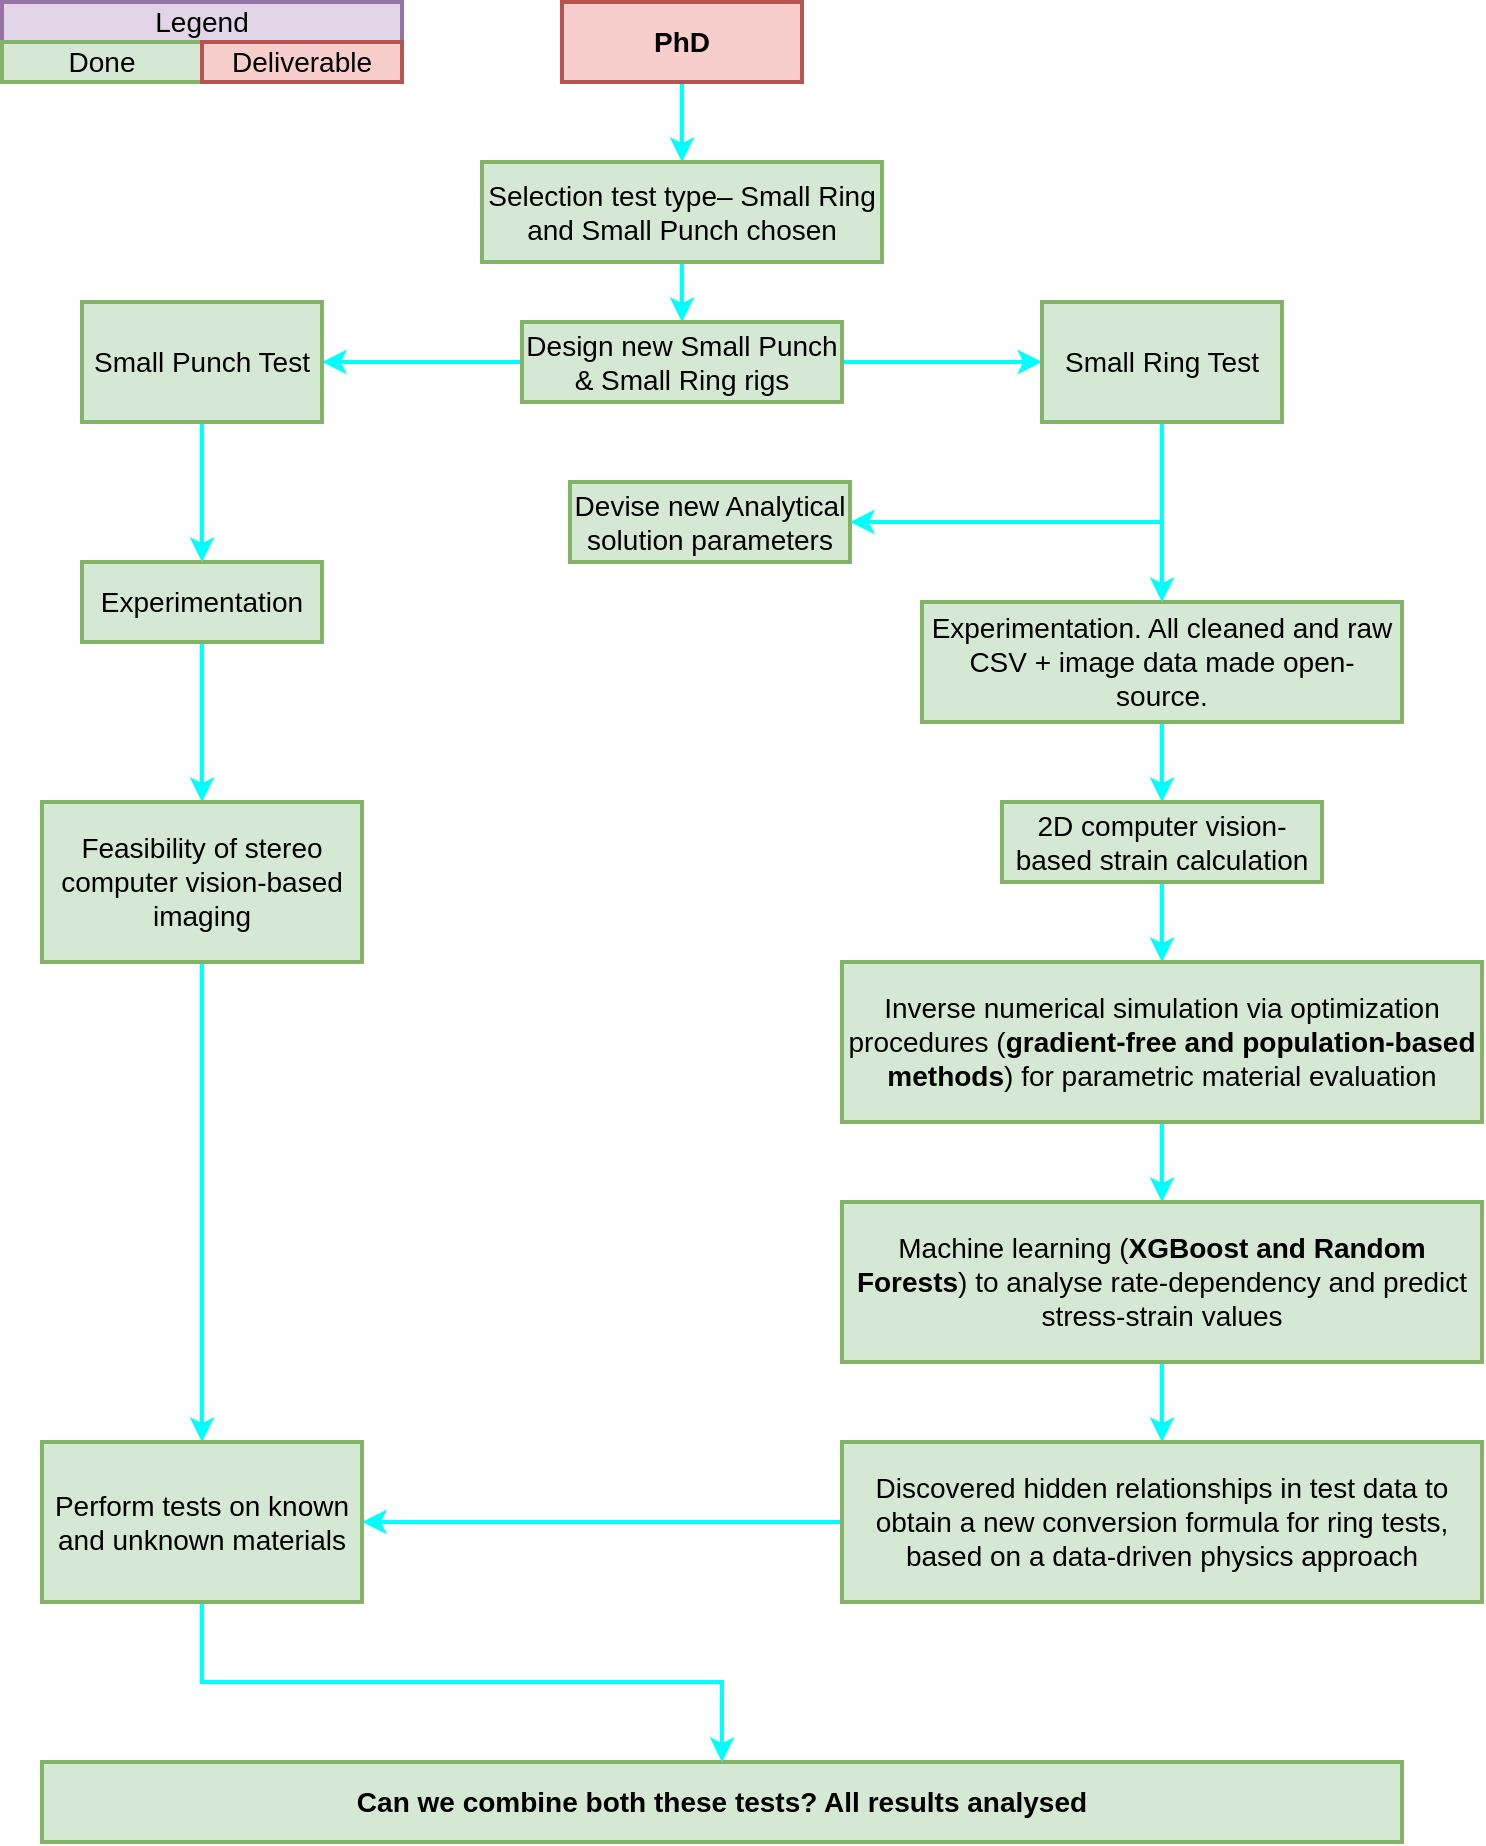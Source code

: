 <mxfile version="21.1.1" type="device">
  <diagram id="jcZP6RwkuZt7pyfUZEXf" name="Page-1">
    <mxGraphModel dx="1362" dy="822" grid="1" gridSize="10" guides="1" tooltips="1" connect="1" arrows="1" fold="1" page="1" pageScale="1" pageWidth="827" pageHeight="1169" math="0" shadow="0">
      <root>
        <mxCell id="0" />
        <mxCell id="1" parent="0" />
        <mxCell id="Zoo3l0SFgkOkhClSdUuT-35" value="" style="edgeStyle=orthogonalEdgeStyle;rounded=0;orthogonalLoop=1;jettySize=auto;html=1;strokeColor=#00FFFF;strokeWidth=2;fontSize=14;" parent="1" source="Zoo3l0SFgkOkhClSdUuT-1" target="Zoo3l0SFgkOkhClSdUuT-2" edge="1">
          <mxGeometry relative="1" as="geometry" />
        </mxCell>
        <mxCell id="Zoo3l0SFgkOkhClSdUuT-1" value="PhD" style="rounded=0;whiteSpace=wrap;html=1;fillColor=#f8cecc;strokeColor=#b85450;strokeWidth=2;fontSize=14;fontStyle=1" parent="1" vertex="1">
          <mxGeometry x="340" y="40" width="120" height="40" as="geometry" />
        </mxCell>
        <mxCell id="1Azex70Hqo9EGGP9AY3P-3" value="" style="edgeStyle=orthogonalEdgeStyle;rounded=0;orthogonalLoop=1;jettySize=auto;html=1;strokeColor=#00FFFF;strokeWidth=2;fontSize=14;" parent="1" source="Zoo3l0SFgkOkhClSdUuT-2" target="Zoo3l0SFgkOkhClSdUuT-16" edge="1">
          <mxGeometry relative="1" as="geometry" />
        </mxCell>
        <mxCell id="Zoo3l0SFgkOkhClSdUuT-2" value="Selection test type– Small Ring and Small Punch chosen" style="rounded=0;whiteSpace=wrap;html=1;fillColor=#d5e8d4;strokeColor=#82b366;strokeWidth=2;fontSize=14;" parent="1" vertex="1">
          <mxGeometry x="300" y="120" width="200" height="50" as="geometry" />
        </mxCell>
        <mxCell id="Zoo3l0SFgkOkhClSdUuT-27" value="" style="edgeStyle=orthogonalEdgeStyle;rounded=0;orthogonalLoop=1;jettySize=auto;html=1;strokeColor=#00FFFF;strokeWidth=2;fontSize=14;" parent="1" source="Zoo3l0SFgkOkhClSdUuT-4" target="Zoo3l0SFgkOkhClSdUuT-10" edge="1">
          <mxGeometry relative="1" as="geometry" />
        </mxCell>
        <mxCell id="Zoo3l0SFgkOkhClSdUuT-4" value="Experimentation" style="rounded=0;whiteSpace=wrap;html=1;fillColor=#d5e8d4;strokeColor=#82b366;strokeWidth=2;fontSize=14;" parent="1" vertex="1">
          <mxGeometry x="100" y="320" width="120" height="40" as="geometry" />
        </mxCell>
        <mxCell id="Zoo3l0SFgkOkhClSdUuT-6" value="Devise new Analytical solution parameters" style="rounded=0;whiteSpace=wrap;html=1;fillColor=#d5e8d4;strokeColor=#82b366;strokeWidth=2;fontSize=14;" parent="1" vertex="1">
          <mxGeometry x="344" y="280" width="140" height="40" as="geometry" />
        </mxCell>
        <mxCell id="1Azex70Hqo9EGGP9AY3P-21" style="edgeStyle=orthogonalEdgeStyle;rounded=0;orthogonalLoop=1;jettySize=auto;html=1;strokeColor=#00FFFF;strokeWidth=2;fontSize=14;" parent="1" source="Zoo3l0SFgkOkhClSdUuT-7" target="Zoo3l0SFgkOkhClSdUuT-17" edge="1">
          <mxGeometry relative="1" as="geometry" />
        </mxCell>
        <mxCell id="Zoo3l0SFgkOkhClSdUuT-7" value="Experimentation. All cleaned and raw CSV + image data made open-source." style="rounded=0;whiteSpace=wrap;html=1;fillColor=#d5e8d4;strokeColor=#82b366;strokeWidth=2;fontSize=14;" parent="1" vertex="1">
          <mxGeometry x="520" y="340" width="240" height="60" as="geometry" />
        </mxCell>
        <mxCell id="Zoo3l0SFgkOkhClSdUuT-26" value="" style="edgeStyle=orthogonalEdgeStyle;rounded=0;orthogonalLoop=1;jettySize=auto;html=1;strokeColor=#00FFFF;entryX=0.5;entryY=0;entryDx=0;entryDy=0;strokeWidth=2;fontSize=14;" parent="1" source="Zoo3l0SFgkOkhClSdUuT-10" target="ieAb9yYBDIs8tBCekaEm-5" edge="1">
          <mxGeometry relative="1" as="geometry">
            <mxPoint x="160" y="520" as="targetPoint" />
          </mxGeometry>
        </mxCell>
        <mxCell id="Zoo3l0SFgkOkhClSdUuT-10" value="Feasibility of stereo computer vision-based imaging" style="rounded=0;whiteSpace=wrap;html=1;fillColor=#d5e8d4;strokeColor=#82b366;strokeWidth=2;fontSize=14;" parent="1" vertex="1">
          <mxGeometry x="80" y="440" width="160" height="80" as="geometry" />
        </mxCell>
        <mxCell id="1Azex70Hqo9EGGP9AY3P-7" value="" style="edgeStyle=orthogonalEdgeStyle;rounded=0;orthogonalLoop=1;jettySize=auto;html=1;strokeColor=#00FFFF;strokeWidth=2;fontSize=14;" parent="1" source="Zoo3l0SFgkOkhClSdUuT-16" target="1Azex70Hqo9EGGP9AY3P-6" edge="1">
          <mxGeometry relative="1" as="geometry" />
        </mxCell>
        <mxCell id="1Azex70Hqo9EGGP9AY3P-9" value="" style="edgeStyle=orthogonalEdgeStyle;rounded=0;orthogonalLoop=1;jettySize=auto;html=1;strokeColor=#00FFFF;strokeWidth=2;fontSize=14;" parent="1" source="Zoo3l0SFgkOkhClSdUuT-16" target="1Azex70Hqo9EGGP9AY3P-8" edge="1">
          <mxGeometry relative="1" as="geometry" />
        </mxCell>
        <mxCell id="Zoo3l0SFgkOkhClSdUuT-16" value="Design new Small Punch &amp;amp; Small Ring rigs" style="rounded=0;whiteSpace=wrap;html=1;fillColor=#d5e8d4;strokeColor=#82b366;strokeWidth=2;fontSize=14;" parent="1" vertex="1">
          <mxGeometry x="320" y="200" width="160" height="40" as="geometry" />
        </mxCell>
        <mxCell id="1Azex70Hqo9EGGP9AY3P-15" style="edgeStyle=orthogonalEdgeStyle;rounded=0;orthogonalLoop=1;jettySize=auto;html=1;entryX=0.5;entryY=0;entryDx=0;entryDy=0;strokeColor=#00FFFF;exitX=0.5;exitY=1;exitDx=0;exitDy=0;strokeWidth=2;fontSize=14;" parent="1" source="ieAb9yYBDIs8tBCekaEm-2" target="ieAb9yYBDIs8tBCekaEm-4" edge="1">
          <mxGeometry relative="1" as="geometry">
            <mxPoint x="349" y="620" as="targetPoint" />
          </mxGeometry>
        </mxCell>
        <mxCell id="ieAb9yYBDIs8tBCekaEm-1" value="" style="edgeStyle=orthogonalEdgeStyle;rounded=0;orthogonalLoop=1;jettySize=auto;html=1;strokeColor=#00FFFF;strokeWidth=2;fontSize=14;" edge="1" parent="1" source="Zoo3l0SFgkOkhClSdUuT-17" target="Zoo3l0SFgkOkhClSdUuT-18">
          <mxGeometry relative="1" as="geometry" />
        </mxCell>
        <mxCell id="Zoo3l0SFgkOkhClSdUuT-17" value="2D computer vision-based strain calculation" style="rounded=0;whiteSpace=wrap;html=1;fillColor=#d5e8d4;strokeColor=#82b366;strokeWidth=2;fontSize=14;" parent="1" vertex="1">
          <mxGeometry x="560" y="440" width="160" height="40" as="geometry" />
        </mxCell>
        <mxCell id="Zoo3l0SFgkOkhClSdUuT-31" value="" style="edgeStyle=orthogonalEdgeStyle;rounded=0;orthogonalLoop=1;jettySize=auto;html=1;strokeColor=#00FFFF;entryX=0.5;entryY=0;entryDx=0;entryDy=0;strokeWidth=2;fontSize=14;" parent="1" source="Zoo3l0SFgkOkhClSdUuT-18" target="ieAb9yYBDIs8tBCekaEm-2" edge="1">
          <mxGeometry relative="1" as="geometry">
            <mxPoint x="660" y="630" as="targetPoint" />
            <Array as="points" />
          </mxGeometry>
        </mxCell>
        <mxCell id="Zoo3l0SFgkOkhClSdUuT-18" value="Inverse numerical simulation via optimization procedures (&lt;b style=&quot;font-size: 14px;&quot;&gt;gradient-free and population-based methods&lt;/b&gt;) for parametric material evaluation" style="rounded=0;whiteSpace=wrap;html=1;fillColor=#d5e8d4;strokeColor=#82b366;strokeWidth=2;fontSize=14;" parent="1" vertex="1">
          <mxGeometry x="480" y="520" width="320" height="80" as="geometry" />
        </mxCell>
        <mxCell id="Zoo3l0SFgkOkhClSdUuT-38" value="&lt;b style=&quot;font-size: 14px;&quot;&gt;Can we combine both these tests? All results analysed&lt;/b&gt;" style="rounded=0;whiteSpace=wrap;html=1;fillColor=#d5e8d4;strokeColor=#82b366;strokeWidth=2;fontSize=14;" parent="1" vertex="1">
          <mxGeometry x="80" y="920" width="680" height="40" as="geometry" />
        </mxCell>
        <mxCell id="Zoo3l0SFgkOkhClSdUuT-41" value="Legend" style="rounded=0;whiteSpace=wrap;html=1;fillColor=#e1d5e7;strokeColor=#9673a6;strokeWidth=2;fontSize=14;" parent="1" vertex="1">
          <mxGeometry x="60" y="40" width="200" height="20" as="geometry" />
        </mxCell>
        <mxCell id="Zoo3l0SFgkOkhClSdUuT-42" value="Done" style="rounded=0;whiteSpace=wrap;html=1;fillColor=#d5e8d4;strokeColor=#82b366;strokeWidth=2;fontSize=14;" parent="1" vertex="1">
          <mxGeometry x="60" y="60" width="100" height="20" as="geometry" />
        </mxCell>
        <mxCell id="Zoo3l0SFgkOkhClSdUuT-45" value="Deliverable" style="rounded=0;whiteSpace=wrap;html=1;fillColor=#f8cecc;strokeColor=#b85450;strokeWidth=2;fontSize=14;" parent="1" vertex="1">
          <mxGeometry x="160" y="60" width="100" height="20" as="geometry" />
        </mxCell>
        <mxCell id="1Azex70Hqo9EGGP9AY3P-23" style="edgeStyle=orthogonalEdgeStyle;rounded=0;orthogonalLoop=1;jettySize=auto;html=1;strokeColor=#00FFFF;strokeWidth=2;fontSize=14;" parent="1" source="1Azex70Hqo9EGGP9AY3P-6" target="Zoo3l0SFgkOkhClSdUuT-4" edge="1">
          <mxGeometry relative="1" as="geometry" />
        </mxCell>
        <mxCell id="1Azex70Hqo9EGGP9AY3P-6" value="Small Punch Test" style="whiteSpace=wrap;html=1;fillColor=#d5e8d4;strokeColor=#82b366;rounded=0;strokeWidth=2;fontSize=14;" parent="1" vertex="1">
          <mxGeometry x="100" y="190" width="120" height="60" as="geometry" />
        </mxCell>
        <mxCell id="1Azex70Hqo9EGGP9AY3P-10" style="edgeStyle=orthogonalEdgeStyle;rounded=0;orthogonalLoop=1;jettySize=auto;html=1;entryX=1;entryY=0.5;entryDx=0;entryDy=0;strokeColor=#00FFFF;strokeWidth=2;fontSize=14;" parent="1" source="1Azex70Hqo9EGGP9AY3P-8" target="Zoo3l0SFgkOkhClSdUuT-6" edge="1">
          <mxGeometry relative="1" as="geometry">
            <Array as="points">
              <mxPoint x="640" y="300" />
            </Array>
          </mxGeometry>
        </mxCell>
        <mxCell id="1Azex70Hqo9EGGP9AY3P-20" style="edgeStyle=orthogonalEdgeStyle;rounded=0;orthogonalLoop=1;jettySize=auto;html=1;strokeColor=#00FFFF;strokeWidth=2;fontSize=14;" parent="1" source="1Azex70Hqo9EGGP9AY3P-8" target="Zoo3l0SFgkOkhClSdUuT-7" edge="1">
          <mxGeometry relative="1" as="geometry" />
        </mxCell>
        <mxCell id="1Azex70Hqo9EGGP9AY3P-8" value="Small Ring Test" style="whiteSpace=wrap;html=1;fillColor=#d5e8d4;strokeColor=#82b366;rounded=0;strokeWidth=2;fontSize=14;" parent="1" vertex="1">
          <mxGeometry x="580" y="190" width="120" height="60" as="geometry" />
        </mxCell>
        <mxCell id="ieAb9yYBDIs8tBCekaEm-2" value="Machine learning (&lt;b style=&quot;font-size: 14px;&quot;&gt;XGBoost and Random Forests&lt;/b&gt;) to analyse rate-dependency and predict stress-strain values" style="rounded=0;whiteSpace=wrap;html=1;fillColor=#d5e8d4;strokeColor=#82b366;strokeWidth=2;fontSize=14;" vertex="1" parent="1">
          <mxGeometry x="480" y="640" width="320" height="80" as="geometry" />
        </mxCell>
        <mxCell id="ieAb9yYBDIs8tBCekaEm-7" style="edgeStyle=orthogonalEdgeStyle;rounded=0;orthogonalLoop=1;jettySize=auto;html=1;entryX=1;entryY=0.5;entryDx=0;entryDy=0;strokeColor=#00FFFF;strokeWidth=2;fontSize=14;" edge="1" parent="1" source="ieAb9yYBDIs8tBCekaEm-4" target="ieAb9yYBDIs8tBCekaEm-5">
          <mxGeometry relative="1" as="geometry" />
        </mxCell>
        <mxCell id="ieAb9yYBDIs8tBCekaEm-4" value="Discovered hidden relationships in test data to obtain a new conversion formula for ring tests, based on a data-driven physics approach" style="rounded=0;whiteSpace=wrap;html=1;fillColor=#d5e8d4;strokeColor=#82b366;strokeWidth=2;fontSize=14;" vertex="1" parent="1">
          <mxGeometry x="480" y="760" width="320" height="80" as="geometry" />
        </mxCell>
        <mxCell id="ieAb9yYBDIs8tBCekaEm-10" style="edgeStyle=orthogonalEdgeStyle;rounded=0;orthogonalLoop=1;jettySize=auto;html=1;strokeWidth=2;strokeColor=#00FFFF;fontSize=14;" edge="1" parent="1" source="ieAb9yYBDIs8tBCekaEm-5" target="Zoo3l0SFgkOkhClSdUuT-38">
          <mxGeometry relative="1" as="geometry" />
        </mxCell>
        <mxCell id="ieAb9yYBDIs8tBCekaEm-5" value="Perform tests on known and unknown materials" style="rounded=0;whiteSpace=wrap;html=1;fillColor=#d5e8d4;strokeColor=#82b366;strokeWidth=2;fontSize=14;" vertex="1" parent="1">
          <mxGeometry x="80" y="760" width="160" height="80" as="geometry" />
        </mxCell>
      </root>
    </mxGraphModel>
  </diagram>
</mxfile>
